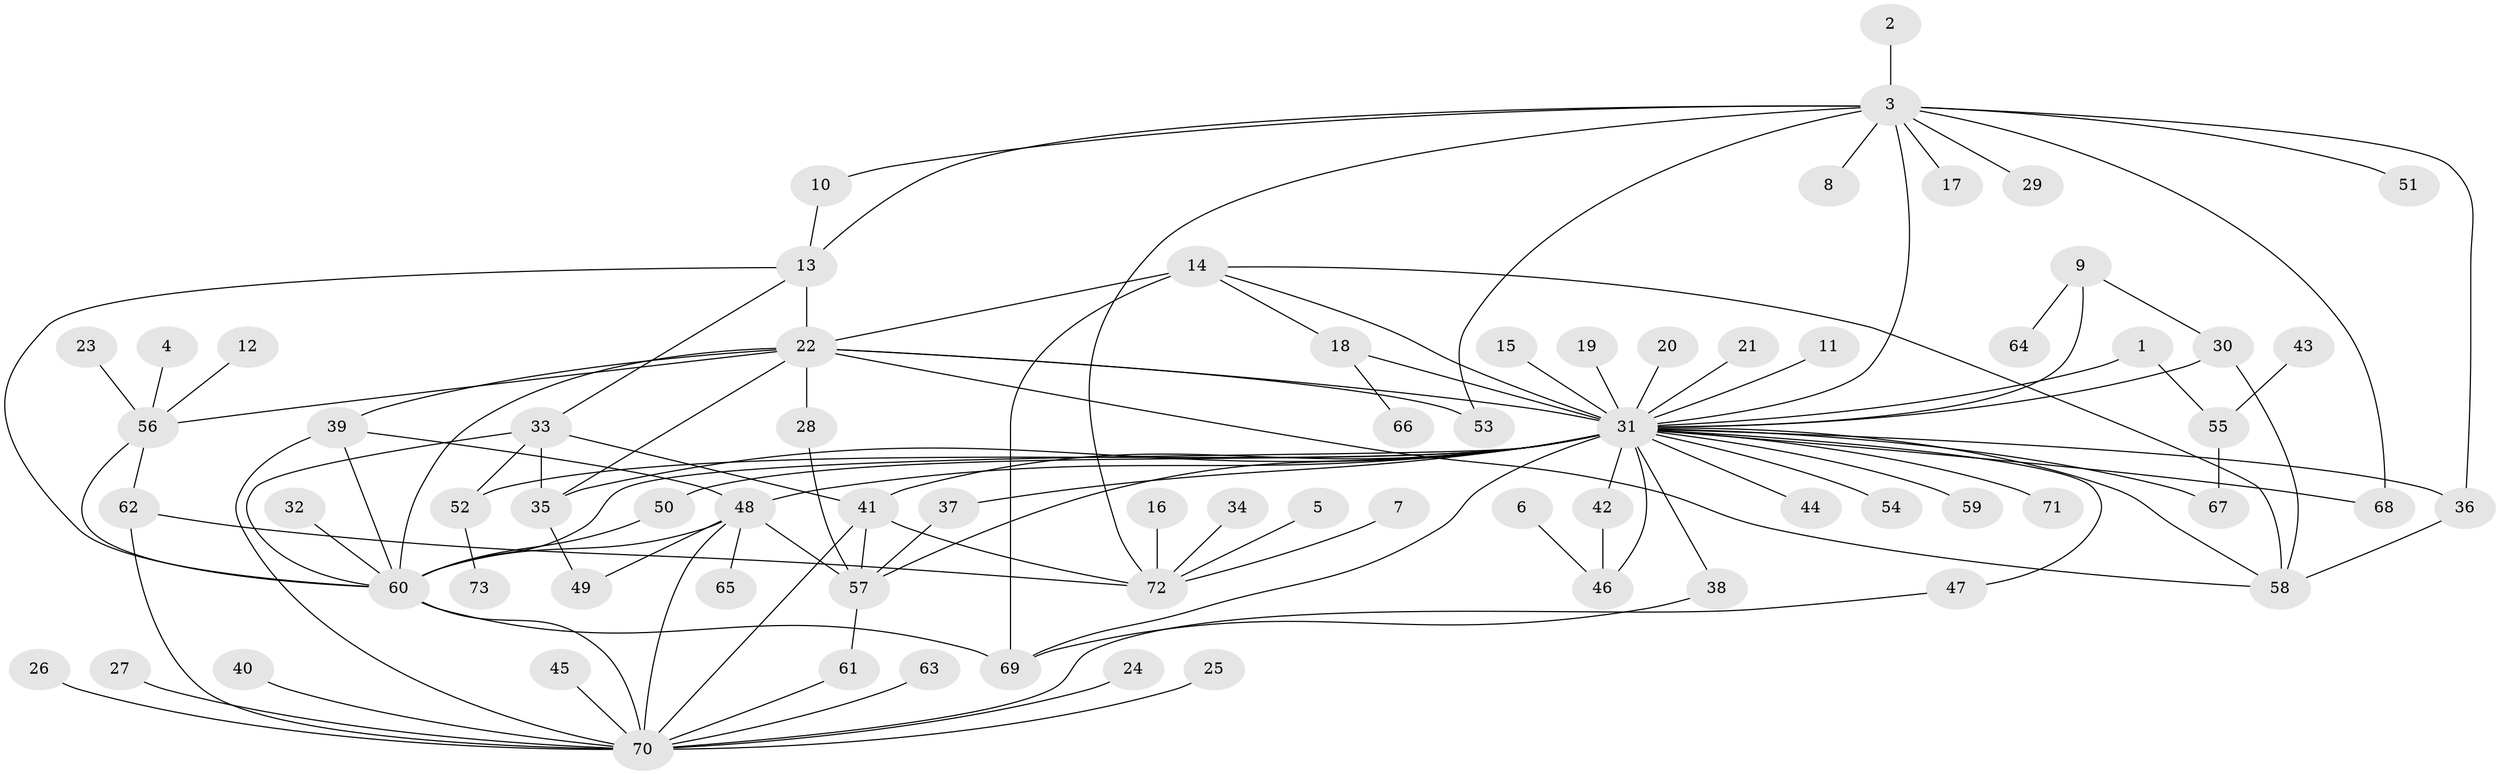 // original degree distribution, {3: 0.1506849315068493, 43: 0.00684931506849315, 7: 0.0136986301369863, 12: 0.00684931506849315, 15: 0.00684931506849315, 14: 0.00684931506849315, 4: 0.04794520547945205, 2: 0.19863013698630136, 1: 0.4863013698630137, 9: 0.00684931506849315, 5: 0.0273972602739726, 6: 0.0273972602739726, 16: 0.00684931506849315, 8: 0.00684931506849315}
// Generated by graph-tools (version 1.1) at 2025/36/03/04/25 23:36:54]
// undirected, 73 vertices, 114 edges
graph export_dot {
  node [color=gray90,style=filled];
  1;
  2;
  3;
  4;
  5;
  6;
  7;
  8;
  9;
  10;
  11;
  12;
  13;
  14;
  15;
  16;
  17;
  18;
  19;
  20;
  21;
  22;
  23;
  24;
  25;
  26;
  27;
  28;
  29;
  30;
  31;
  32;
  33;
  34;
  35;
  36;
  37;
  38;
  39;
  40;
  41;
  42;
  43;
  44;
  45;
  46;
  47;
  48;
  49;
  50;
  51;
  52;
  53;
  54;
  55;
  56;
  57;
  58;
  59;
  60;
  61;
  62;
  63;
  64;
  65;
  66;
  67;
  68;
  69;
  70;
  71;
  72;
  73;
  1 -- 31 [weight=1.0];
  1 -- 55 [weight=1.0];
  2 -- 3 [weight=1.0];
  3 -- 8 [weight=1.0];
  3 -- 10 [weight=1.0];
  3 -- 13 [weight=1.0];
  3 -- 17 [weight=1.0];
  3 -- 29 [weight=1.0];
  3 -- 31 [weight=1.0];
  3 -- 36 [weight=1.0];
  3 -- 51 [weight=1.0];
  3 -- 53 [weight=1.0];
  3 -- 68 [weight=1.0];
  3 -- 72 [weight=1.0];
  4 -- 56 [weight=1.0];
  5 -- 72 [weight=1.0];
  6 -- 46 [weight=1.0];
  7 -- 72 [weight=1.0];
  9 -- 30 [weight=1.0];
  9 -- 31 [weight=1.0];
  9 -- 64 [weight=1.0];
  10 -- 13 [weight=1.0];
  11 -- 31 [weight=1.0];
  12 -- 56 [weight=1.0];
  13 -- 22 [weight=1.0];
  13 -- 33 [weight=1.0];
  13 -- 60 [weight=1.0];
  14 -- 18 [weight=1.0];
  14 -- 22 [weight=1.0];
  14 -- 31 [weight=1.0];
  14 -- 58 [weight=1.0];
  14 -- 69 [weight=2.0];
  15 -- 31 [weight=1.0];
  16 -- 72 [weight=1.0];
  18 -- 31 [weight=1.0];
  18 -- 66 [weight=1.0];
  19 -- 31 [weight=1.0];
  20 -- 31 [weight=1.0];
  21 -- 31 [weight=1.0];
  22 -- 28 [weight=1.0];
  22 -- 31 [weight=1.0];
  22 -- 35 [weight=1.0];
  22 -- 39 [weight=1.0];
  22 -- 53 [weight=1.0];
  22 -- 56 [weight=1.0];
  22 -- 58 [weight=1.0];
  22 -- 60 [weight=1.0];
  23 -- 56 [weight=1.0];
  24 -- 70 [weight=1.0];
  25 -- 70 [weight=1.0];
  26 -- 70 [weight=1.0];
  27 -- 70 [weight=1.0];
  28 -- 57 [weight=1.0];
  30 -- 31 [weight=1.0];
  30 -- 58 [weight=1.0];
  31 -- 35 [weight=1.0];
  31 -- 36 [weight=1.0];
  31 -- 37 [weight=1.0];
  31 -- 38 [weight=1.0];
  31 -- 41 [weight=2.0];
  31 -- 42 [weight=1.0];
  31 -- 44 [weight=1.0];
  31 -- 46 [weight=1.0];
  31 -- 47 [weight=1.0];
  31 -- 48 [weight=1.0];
  31 -- 50 [weight=1.0];
  31 -- 52 [weight=1.0];
  31 -- 54 [weight=1.0];
  31 -- 57 [weight=1.0];
  31 -- 58 [weight=1.0];
  31 -- 59 [weight=1.0];
  31 -- 60 [weight=2.0];
  31 -- 67 [weight=1.0];
  31 -- 68 [weight=1.0];
  31 -- 69 [weight=2.0];
  31 -- 71 [weight=1.0];
  32 -- 60 [weight=1.0];
  33 -- 35 [weight=2.0];
  33 -- 41 [weight=1.0];
  33 -- 52 [weight=1.0];
  33 -- 60 [weight=1.0];
  34 -- 72 [weight=1.0];
  35 -- 49 [weight=1.0];
  36 -- 58 [weight=1.0];
  37 -- 57 [weight=1.0];
  38 -- 69 [weight=1.0];
  39 -- 48 [weight=1.0];
  39 -- 60 [weight=1.0];
  39 -- 70 [weight=1.0];
  40 -- 70 [weight=1.0];
  41 -- 57 [weight=1.0];
  41 -- 70 [weight=1.0];
  41 -- 72 [weight=1.0];
  42 -- 46 [weight=1.0];
  43 -- 55 [weight=1.0];
  45 -- 70 [weight=1.0];
  47 -- 70 [weight=1.0];
  48 -- 49 [weight=1.0];
  48 -- 57 [weight=1.0];
  48 -- 60 [weight=1.0];
  48 -- 65 [weight=1.0];
  48 -- 70 [weight=1.0];
  50 -- 60 [weight=1.0];
  52 -- 73 [weight=1.0];
  55 -- 67 [weight=1.0];
  56 -- 60 [weight=1.0];
  56 -- 62 [weight=1.0];
  57 -- 61 [weight=1.0];
  60 -- 69 [weight=1.0];
  60 -- 70 [weight=1.0];
  61 -- 70 [weight=1.0];
  62 -- 70 [weight=1.0];
  62 -- 72 [weight=1.0];
  63 -- 70 [weight=1.0];
}
